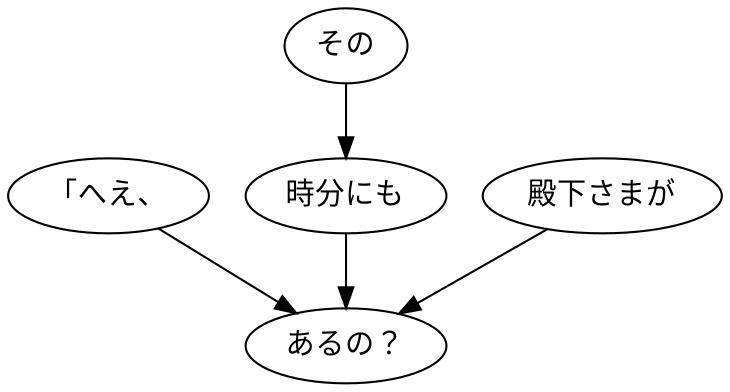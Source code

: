digraph graph6881 {
	node0 [label="「へえ、"];
	node1 [label="その"];
	node2 [label="時分にも"];
	node3 [label="殿下さまが"];
	node4 [label="あるの？"];
	node0 -> node4;
	node1 -> node2;
	node2 -> node4;
	node3 -> node4;
}
